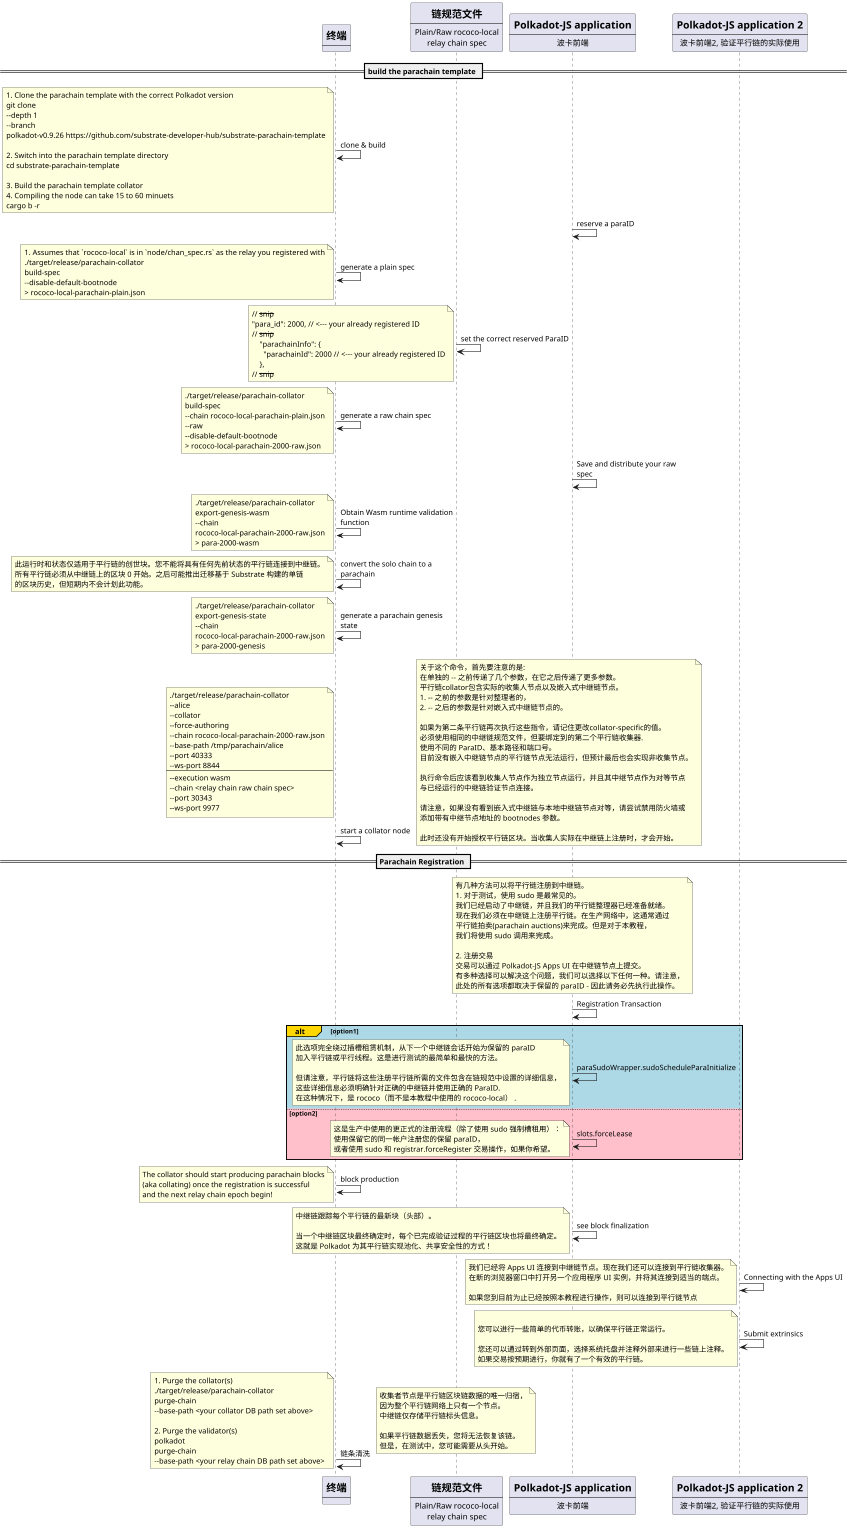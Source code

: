 @startuml
scale 850 width
skinparam maxMessageSize 200
participant terminal [
    =终端
    ----
]
participant chain_spec [
    =链规范文件
    ----
    Plain/Raw rococo-local
    relay chain spec
]
participant pkjs [
    =Polkadot-JS application
    ----
    波卡前端
]
participant pkjs2 [
    =Polkadot-JS application 2
    ----
    波卡前端2, 验证平行链的实际使用
]

== build the parachain template ==
terminal -> terminal: clone & build
note left
# Clone the parachain template with the correct Polkadot version
git clone
--depth 1
--branch
polkadot-v0.9.26 https://github.com/substrate-developer-hub/substrate-parachain-template

# Switch into the parachain template directory
cd substrate-parachain-template

# Build the parachain template collator
# Compiling the node can take 15 to 60 minuets
cargo b -r
end note
pkjs -> pkjs: reserve a paraID
terminal -> terminal: generate a plain spec
note left
# Assumes that `rococo-local` is in `node/chan_spec.rs` as the relay you registered with
./target/release/parachain-collator
build-spec
--disable-default-bootnode
> rococo-local-parachain-plain.json
end note
chain_spec -> chain_spec: set the correct reserved ParaID
note left
  // --snip--
  "para_id": 2000, // <--- your already registered ID
  // --snip--
      "parachainInfo": {
        "parachainId": 2000 // <--- your already registered ID
      },
  // --snip--
end note
terminal -> terminal: generate a raw chain spec
note left
./target/release/parachain-collator
build-spec
--chain rococo-local-parachain-plain.json
--raw
--disable-default-bootnode
> rococo-local-parachain-2000-raw.json
end note
pkjs -> pkjs: Save and distribute your raw spec
terminal -> terminal: Obtain Wasm runtime validation function
note left
./target/release/parachain-collator
export-genesis-wasm
--chain
rococo-local-parachain-2000-raw.json
> para-2000-wasm
end note
terminal -> terminal: convert the solo chain to a parachain
note left
此运行时和状态仅适用于平行链的创世块。您不能将具有任何先前状态的平行链连接到中继链。
所有平行链必须从中继链上的区块 0 开始。之后可能推出迁移基于 Substrate 构建的单链
的区块历史，但短期内不会计划此功能。
end note
terminal -> terminal: generate a parachain genesis state
note left
./target/release/parachain-collator
export-genesis-state
--chain
rococo-local-parachain-2000-raw.json
> para-2000-genesis
end note
terminal -> terminal: start a collator node
note left
./target/release/parachain-collator
--alice
--collator
--force-authoring
--chain rococo-local-parachain-2000-raw.json
--base-path /tmp/parachain/alice
--port 40333
--ws-port 8844
--
--execution wasm
--chain <relay chain raw chain spec>
--port 30343
--ws-port 9977
end note
note right
关于这个命令，首先要注意的是:
在单独的 -- 之前传递了几个参数，在它之后传递了更多参数。
平行链collator包含实际的收集人节点以及嵌入式中继链节点。
1. -- 之前的参数是针对整理者的，
2. -- 之后的参数是针对嵌入式中继链节点的。

如果为第二条平行链再次执行这些指令，请记住更改collator-specific的值。
必须使用相同的中继链规范文件，但要绑定到的第二个平行链收集器.
使用不同的 ParaID、基本路径和端口号。
目前没有嵌入中继链节点的平行链节点无法运行，但预计最后也会实现非收集节点。

执行命令后应该看到收集人节点作为独立节点运行，并且其中继节点作为对等节点
与已经运行的中继链验证节点连接。

请注意，如果没有看到嵌入式中继链与本地中继链节点对等，请尝试禁用防火墙或
添加带有中继节点地址的 bootnodes 参数。

此时还没有开始授权平行链区块。当收集人实际在中继链上注册时，才会开始。
end note
== Parachain Registration ==
note over of pkjs
有几种方法可以将平行链注册到中继链。
1. 对于测试，使用 sudo 是最常见的。
我们已经启动了中继链，并且我们的平行链整理器已经准备就绪。
现在我们必须在中继链上注册平行链。在生产网络中，这通常通过
平行链拍卖(parachain auctions)来完成。但是对于本教程，
我们将使用 sudo 调用来完成。

2. 注册交易
交易可以通过 Polkadot-JS Apps UI 在中继链节点上提交。
有多种选择可以解决这个问题，我们可以选择以下任何一种。请注意，
此处的所有选项都取决于保留的 paraID - 因此请务必先执行此操作。
end note
pkjs -> pkjs: Registration Transaction
alt#Gold #LightBlue option1
    pkjs -> pkjs: paraSudoWrapper.sudoScheduleParaInitialize
    note left
        此选项完全绕过插槽租赁机制，从下一个中继链会话开始为保留的 paraID
        加入平行链或平行线程。这是进行测试的最简单和最快的方法。

        但请注意，平行链将这些注册平行链所需的文件包含在链规范中设置的详细信息，
        这些详细信息必须明确针对正确的中继链并使用正确的 ParaID.
        在这种情况下，是 rococo（而不是本教程中使用的 rococo-local） .
    end note
else #Pink option2
    pkjs -> pkjs: slots.forceLease
    note left
        这是生产中使用的更正式的注册流程（除了使用 sudo 强制槽租用）：
        使用保留它的同一帐户注册您的保留 paraID，
        或者使用 sudo 和 registrar.forceRegister 交易操作，如果你希望。
    end note
end
terminal -> terminal: block production
note left
The collator should start producing parachain blocks
(aka collating) once the registration is successful
and the next relay chain epoch begin!
end note
pkjs -> pkjs: see block finalization
note left
中继链跟踪每个平行链的最新块（头部）。

当一个中继链区块最终确定时，每个已完成验证过程的平行链区块也将最终确定。
这就是 Polkadot 为其平行链实现池化、共享安全性的方式！
end note
pkjs2 -> pkjs2: Connecting with the Apps UI
note left
我们已经将 Apps UI 连接到中继链节点。现在我们还可以连接到平行链收集器。
在新的浏览器窗口中打开另一个应用程序 UI 实例，并将其连接到适当的端点。

如果您到目前为止已经按照本教程进行操作，则可以连接到平行链节点
end note
pkjs2 -> pkjs2: Submit extrinsics
note left

您可以进行一些简单的代币转账，以确保平行链正常运行。

您还可以通过转到外部页面，选择系统托盘并注释外部来进行一些链上注释。
如果交易按预期进行，你就有了一个有效的平行链。
end note
terminal -> terminal: 链条清洗
note left
# Purge the collator(s)
./target/release/parachain-collator
purge-chain
--base-path <your collator DB path set above>

# Purge the validator(s)
polkadot
purge-chain
--base-path <your relay chain DB path set above>
end note
note right
收集者节点是平行链区块链数据的唯一归宿，
因为整个平行链网络上只有一个节点。
中继链仅存储平行链标头信息。

如果平行链数据丢失，您将无法恢复该链。
但是，在测试中，您可能需要从头开始。
end note
@enduml